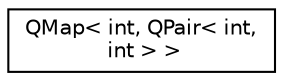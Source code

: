 digraph "类继承关系图"
{
  edge [fontname="Helvetica",fontsize="10",labelfontname="Helvetica",labelfontsize="10"];
  node [fontname="Helvetica",fontsize="10",shape=record];
  rankdir="LR";
  Node0 [label="QMap\< int, QPair\< int,\l int \> \>",height=0.2,width=0.4,color="black", fillcolor="white", style="filled",URL="$class_q_map.html"];
}
